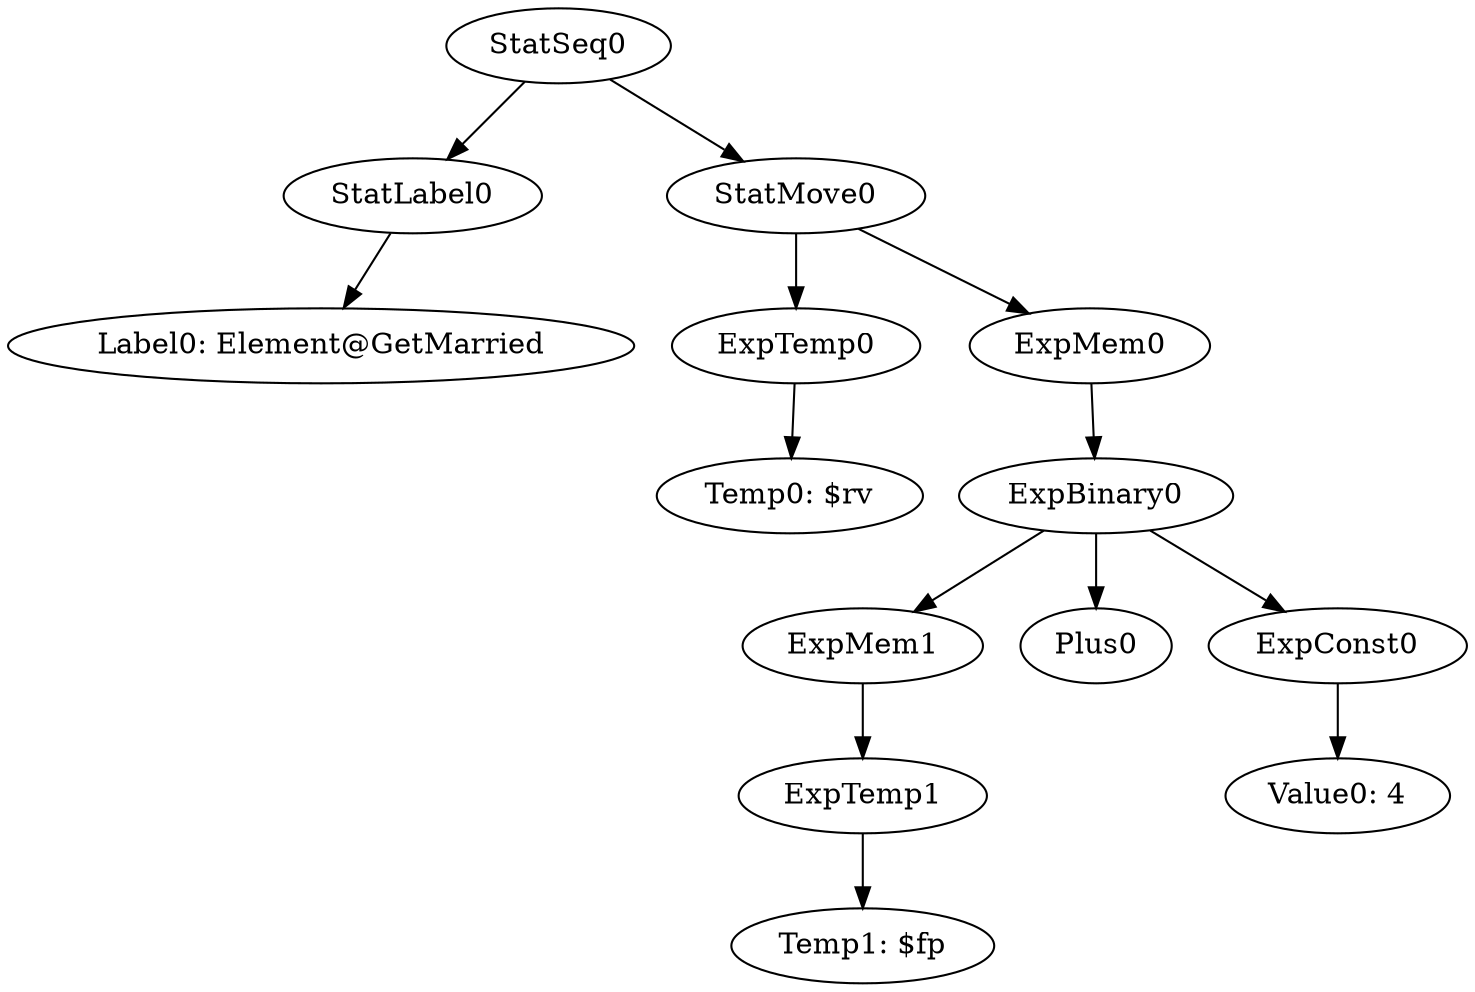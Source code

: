 digraph {
	ordering = out;
	ExpMem0 -> ExpBinary0;
	ExpMem1 -> ExpTemp1;
	ExpTemp1 -> "Temp1: $fp";
	ExpConst0 -> "Value0: 4";
	StatLabel0 -> "Label0: Element@GetMarried";
	StatSeq0 -> StatLabel0;
	StatSeq0 -> StatMove0;
	ExpTemp0 -> "Temp0: $rv";
	ExpBinary0 -> ExpMem1;
	ExpBinary0 -> Plus0;
	ExpBinary0 -> ExpConst0;
	StatMove0 -> ExpTemp0;
	StatMove0 -> ExpMem0;
}

